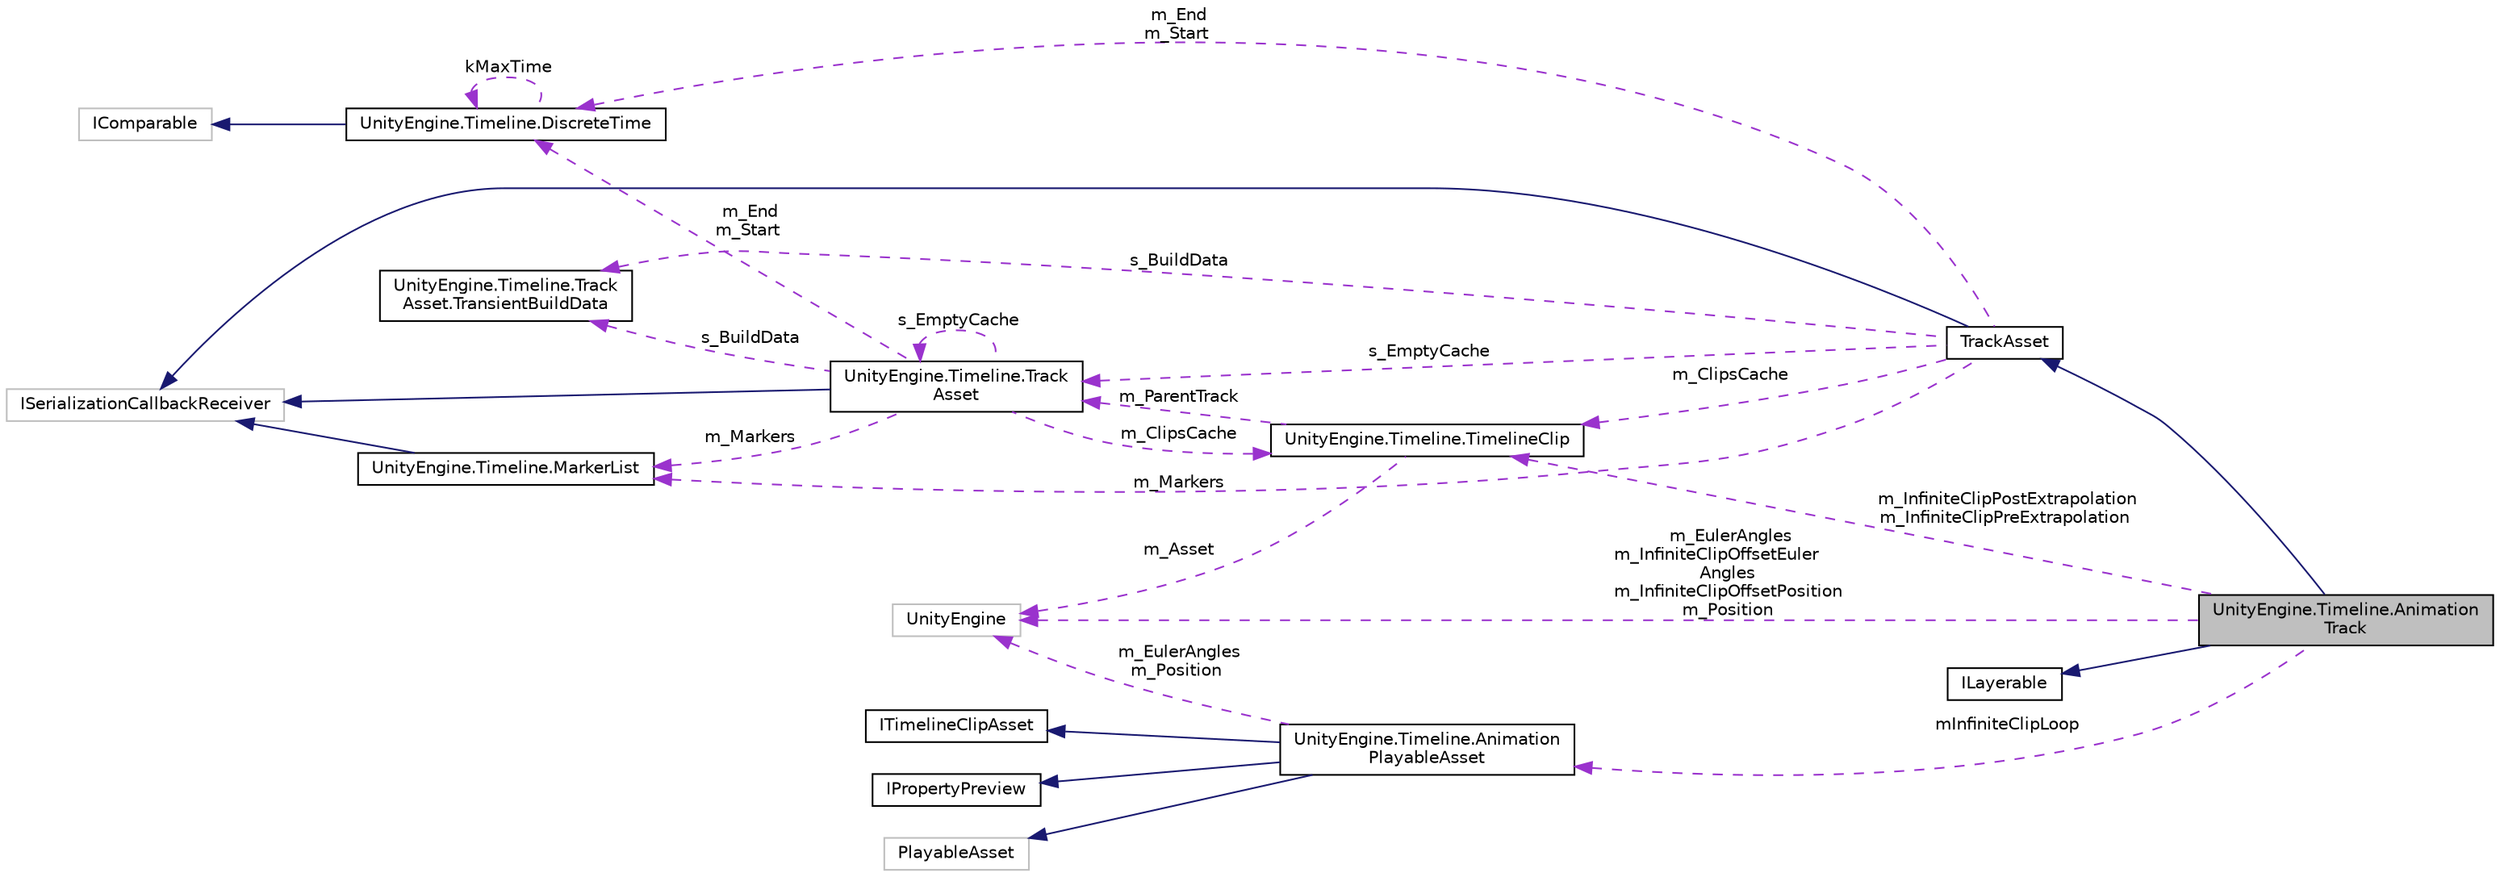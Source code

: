 digraph "UnityEngine.Timeline.AnimationTrack"
{
 // LATEX_PDF_SIZE
  edge [fontname="Helvetica",fontsize="10",labelfontname="Helvetica",labelfontsize="10"];
  node [fontname="Helvetica",fontsize="10",shape=record];
  rankdir="LR";
  Node1 [label="UnityEngine.Timeline.Animation\lTrack",height=0.2,width=0.4,color="black", fillcolor="grey75", style="filled", fontcolor="black",tooltip="A Timeline track used for playing back animations on an Animator."];
  Node2 -> Node1 [dir="back",color="midnightblue",fontsize="10",style="solid",fontname="Helvetica"];
  Node2 [label="TrackAsset",height=0.2,width=0.4,color="black", fillcolor="white", style="filled",URL="$class_unity_engine_1_1_timeline_1_1_track_asset.html",tooltip="A PlayableAsset representing a track inside a timeline."];
  Node3 -> Node2 [dir="back",color="midnightblue",fontsize="10",style="solid",fontname="Helvetica"];
  Node3 [label="ISerializationCallbackReceiver",height=0.2,width=0.4,color="grey75", fillcolor="white", style="filled",tooltip=" "];
  Node4 -> Node2 [dir="back",color="darkorchid3",fontsize="10",style="dashed",label=" m_Markers" ,fontname="Helvetica"];
  Node4 [label="UnityEngine.Timeline.MarkerList",height=0.2,width=0.4,color="black", fillcolor="white", style="filled",URL="$struct_unity_engine_1_1_timeline_1_1_marker_list.html",tooltip=" "];
  Node3 -> Node4 [dir="back",color="midnightblue",fontsize="10",style="solid",fontname="Helvetica"];
  Node5 -> Node2 [dir="back",color="darkorchid3",fontsize="10",style="dashed",label=" m_End\nm_Start" ,fontname="Helvetica"];
  Node5 [label="UnityEngine.Timeline.DiscreteTime",height=0.2,width=0.4,color="black", fillcolor="white", style="filled",URL="$struct_unity_engine_1_1_timeline_1_1_discrete_time.html",tooltip=" "];
  Node6 -> Node5 [dir="back",color="midnightblue",fontsize="10",style="solid",fontname="Helvetica"];
  Node6 [label="IComparable",height=0.2,width=0.4,color="grey75", fillcolor="white", style="filled",tooltip=" "];
  Node5 -> Node5 [dir="back",color="darkorchid3",fontsize="10",style="dashed",label=" kMaxTime" ,fontname="Helvetica"];
  Node7 -> Node2 [dir="back",color="darkorchid3",fontsize="10",style="dashed",label=" m_ClipsCache" ,fontname="Helvetica"];
  Node7 [label="UnityEngine.Timeline.TimelineClip",height=0.2,width=0.4,color="black", fillcolor="white", style="filled",URL="$class_unity_engine_1_1_timeline_1_1_timeline_clip.html",tooltip="Represents a clip on the timeline."];
  Node8 -> Node7 [dir="back",color="darkorchid3",fontsize="10",style="dashed",label=" m_Asset" ,fontname="Helvetica"];
  Node8 [label="UnityEngine",height=0.2,width=0.4,color="grey75", fillcolor="white", style="filled",tooltip=" "];
  Node9 -> Node7 [dir="back",color="darkorchid3",fontsize="10",style="dashed",label=" m_ParentTrack" ,fontname="Helvetica"];
  Node9 [label="UnityEngine.Timeline.Track\lAsset",height=0.2,width=0.4,color="black", fillcolor="white", style="filled",URL="$class_unity_engine_1_1_timeline_1_1_track_asset.html",tooltip="A PlayableAsset representing a track inside a timeline."];
  Node3 -> Node9 [dir="back",color="midnightblue",fontsize="10",style="solid",fontname="Helvetica"];
  Node4 -> Node9 [dir="back",color="darkorchid3",fontsize="10",style="dashed",label=" m_Markers" ,fontname="Helvetica"];
  Node5 -> Node9 [dir="back",color="darkorchid3",fontsize="10",style="dashed",label=" m_End\nm_Start" ,fontname="Helvetica"];
  Node7 -> Node9 [dir="back",color="darkorchid3",fontsize="10",style="dashed",label=" m_ClipsCache" ,fontname="Helvetica"];
  Node9 -> Node9 [dir="back",color="darkorchid3",fontsize="10",style="dashed",label=" s_EmptyCache" ,fontname="Helvetica"];
  Node10 -> Node9 [dir="back",color="darkorchid3",fontsize="10",style="dashed",label=" s_BuildData" ,fontname="Helvetica"];
  Node10 [label="UnityEngine.Timeline.Track\lAsset.TransientBuildData",height=0.2,width=0.4,color="black", fillcolor="white", style="filled",URL="$struct_unity_engine_1_1_timeline_1_1_track_asset_1_1_transient_build_data.html",tooltip=" "];
  Node9 -> Node2 [dir="back",color="darkorchid3",fontsize="10",style="dashed",label=" s_EmptyCache" ,fontname="Helvetica"];
  Node10 -> Node2 [dir="back",color="darkorchid3",fontsize="10",style="dashed",label=" s_BuildData" ,fontname="Helvetica"];
  Node11 -> Node1 [dir="back",color="midnightblue",fontsize="10",style="solid",fontname="Helvetica"];
  Node11 [label="ILayerable",height=0.2,width=0.4,color="black", fillcolor="white", style="filled",URL="$interface_unity_engine_1_1_timeline_1_1_i_layerable.html",tooltip="Implement this interface on a TrackAsset derived class to support layers"];
  Node8 -> Node1 [dir="back",color="darkorchid3",fontsize="10",style="dashed",label=" m_EulerAngles\nm_InfiniteClipOffsetEuler\lAngles\nm_InfiniteClipOffsetPosition\nm_Position" ,fontname="Helvetica"];
  Node7 -> Node1 [dir="back",color="darkorchid3",fontsize="10",style="dashed",label=" m_InfiniteClipPostExtrapolation\nm_InfiniteClipPreExtrapolation" ,fontname="Helvetica"];
  Node12 -> Node1 [dir="back",color="darkorchid3",fontsize="10",style="dashed",label=" mInfiniteClipLoop" ,fontname="Helvetica"];
  Node12 [label="UnityEngine.Timeline.Animation\lPlayableAsset",height=0.2,width=0.4,color="black", fillcolor="white", style="filled",URL="$class_unity_engine_1_1_timeline_1_1_animation_playable_asset.html",tooltip="A Playable Asset that represents a single AnimationClip clip."];
  Node13 -> Node12 [dir="back",color="midnightblue",fontsize="10",style="solid",fontname="Helvetica"];
  Node13 [label="PlayableAsset",height=0.2,width=0.4,color="grey75", fillcolor="white", style="filled",tooltip=" "];
  Node14 -> Node12 [dir="back",color="midnightblue",fontsize="10",style="solid",fontname="Helvetica"];
  Node14 [label="ITimelineClipAsset",height=0.2,width=0.4,color="black", fillcolor="white", style="filled",URL="$interface_unity_engine_1_1_timeline_1_1_i_timeline_clip_asset.html",tooltip="Implement this interface to support advanced features of timeline clips."];
  Node15 -> Node12 [dir="back",color="midnightblue",fontsize="10",style="solid",fontname="Helvetica"];
  Node15 [label="IPropertyPreview",height=0.2,width=0.4,color="black", fillcolor="white", style="filled",URL="$interface_unity_engine_1_1_timeline_1_1_i_property_preview.html",tooltip="Implement this interface in a PlayableAsset to specify which properties will be modified when Timelin..."];
  Node8 -> Node12 [dir="back",color="darkorchid3",fontsize="10",style="dashed",label=" m_EulerAngles\nm_Position" ,fontname="Helvetica"];
}
